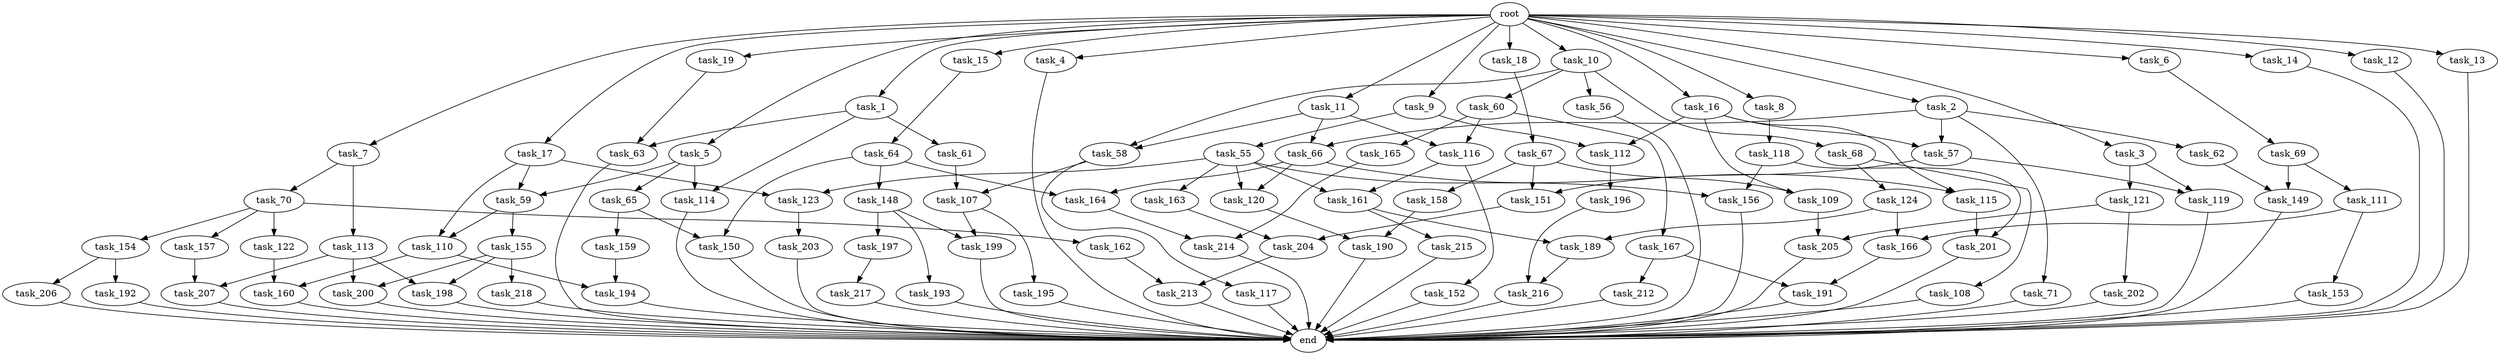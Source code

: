 digraph G {
  task_116 [size="1279900254208.000000"];
  task_163 [size="34359738368.000000"];
  task_15 [size="1024.000000"];
  task_55 [size="34359738368.000000"];
  task_212 [size="858993459200.000000"];
  task_207 [size="343597383680.000000"];
  task_153 [size="137438953472.000000"];
  task_191 [size="1717986918400.000000"];
  task_7 [size="1024.000000"];
  task_119 [size="498216206336.000000"];
  task_166 [size="214748364800.000000"];
  task_214 [size="936302870528.000000"];
  task_154 [size="309237645312.000000"];
  task_204 [size="996432412672.000000"];
  task_117 [size="34359738368.000000"];
  task_196 [size="77309411328.000000"];
  task_9 [size="1024.000000"];
  task_56 [size="214748364800.000000"];
  task_155 [size="858993459200.000000"];
  task_216 [size="773094113280.000000"];
  task_112 [size="249108103168.000000"];
  task_58 [size="635655159808.000000"];
  task_59 [size="893353197568.000000"];
  task_121 [size="77309411328.000000"];
  task_164 [size="773094113280.000000"];
  task_217 [size="214748364800.000000"];
  task_64 [size="214748364800.000000"];
  task_198 [size="730144440320.000000"];
  task_65 [size="858993459200.000000"];
  task_150 [size="936302870528.000000"];
  task_18 [size="1024.000000"];
  task_159 [size="858993459200.000000"];
  task_63 [size="893353197568.000000"];
  task_68 [size="214748364800.000000"];
  task_115 [size="910533066752.000000"];
  task_206 [size="137438953472.000000"];
  task_160 [size="936302870528.000000"];
  task_190 [size="996432412672.000000"];
  task_61 [size="34359738368.000000"];
  task_11 [size="1024.000000"];
  task_167 [size="858993459200.000000"];
  task_156 [size="111669149696.000000"];
  task_1 [size="1024.000000"];
  task_165 [size="858993459200.000000"];
  task_5 [size="1024.000000"];
  task_157 [size="309237645312.000000"];
  task_109 [size="249108103168.000000"];
  task_201 [size="386547056640.000000"];
  task_189 [size="154618822656.000000"];
  task_69 [size="549755813888.000000"];
  task_162 [size="309237645312.000000"];
  task_123 [size="68719476736.000000"];
  task_194 [size="1168231104512.000000"];
  task_62 [size="858993459200.000000"];
  task_66 [size="1279900254208.000000"];
  task_19 [size="1024.000000"];
  task_148 [size="77309411328.000000"];
  task_161 [size="171798691840.000000"];
  task_213 [size="618475290624.000000"];
  task_195 [size="77309411328.000000"];
  end [size="0.000000"];
  task_192 [size="137438953472.000000"];
  task_4 [size="1024.000000"];
  task_60 [size="214748364800.000000"];
  task_10 [size="1024.000000"];
  task_193 [size="549755813888.000000"];
  task_158 [size="34359738368.000000"];
  task_70 [size="214748364800.000000"];
  task_71 [size="858993459200.000000"];
  task_67 [size="77309411328.000000"];
  task_14 [size="1024.000000"];
  task_12 [size="1024.000000"];
  task_13 [size="1024.000000"];
  task_108 [size="549755813888.000000"];
  task_3 [size="1024.000000"];
  task_114 [size="893353197568.000000"];
  task_151 [size="455266533376.000000"];
  task_113 [size="214748364800.000000"];
  task_6 [size="1024.000000"];
  task_203 [size="858993459200.000000"];
  task_124 [size="549755813888.000000"];
  task_2 [size="1024.000000"];
  task_197 [size="549755813888.000000"];
  task_57 [size="1073741824000.000000"];
  task_107 [size="111669149696.000000"];
  task_149 [size="446676598784.000000"];
  task_17 [size="1024.000000"];
  task_202 [size="137438953472.000000"];
  task_120 [size="730144440320.000000"];
  task_200 [size="730144440320.000000"];
  root [size="0.000000"];
  task_205 [size="214748364800.000000"];
  task_118 [size="309237645312.000000"];
  task_8 [size="1024.000000"];
  task_16 [size="1024.000000"];
  task_199 [size="627065225216.000000"];
  task_152 [size="137438953472.000000"];
  task_218 [size="420906795008.000000"];
  task_215 [size="77309411328.000000"];
  task_110 [size="893353197568.000000"];
  task_122 [size="309237645312.000000"];
  task_111 [size="309237645312.000000"];

  task_116 -> task_161 [size="134217728.000000"];
  task_116 -> task_152 [size="134217728.000000"];
  task_163 -> task_204 [size="838860800.000000"];
  task_15 -> task_64 [size="209715200.000000"];
  task_55 -> task_120 [size="33554432.000000"];
  task_55 -> task_156 [size="33554432.000000"];
  task_55 -> task_123 [size="33554432.000000"];
  task_55 -> task_161 [size="33554432.000000"];
  task_55 -> task_163 [size="33554432.000000"];
  task_212 -> end [size="1.000000"];
  task_207 -> end [size="1.000000"];
  task_153 -> end [size="1.000000"];
  task_191 -> end [size="1.000000"];
  task_7 -> task_113 [size="209715200.000000"];
  task_7 -> task_70 [size="209715200.000000"];
  task_119 -> end [size="1.000000"];
  task_166 -> task_191 [size="838860800.000000"];
  task_214 -> end [size="1.000000"];
  task_154 -> task_206 [size="134217728.000000"];
  task_154 -> task_192 [size="134217728.000000"];
  task_204 -> task_213 [size="301989888.000000"];
  task_117 -> end [size="1.000000"];
  task_196 -> task_216 [size="679477248.000000"];
  task_9 -> task_112 [size="33554432.000000"];
  task_9 -> task_55 [size="33554432.000000"];
  task_56 -> end [size="1.000000"];
  task_155 -> task_200 [size="411041792.000000"];
  task_155 -> task_198 [size="411041792.000000"];
  task_155 -> task_218 [size="411041792.000000"];
  task_216 -> end [size="1.000000"];
  task_112 -> task_196 [size="75497472.000000"];
  task_58 -> task_117 [size="33554432.000000"];
  task_58 -> task_107 [size="33554432.000000"];
  task_59 -> task_110 [size="838860800.000000"];
  task_59 -> task_155 [size="838860800.000000"];
  task_121 -> task_202 [size="134217728.000000"];
  task_121 -> task_205 [size="134217728.000000"];
  task_164 -> task_214 [size="75497472.000000"];
  task_217 -> end [size="1.000000"];
  task_64 -> task_164 [size="75497472.000000"];
  task_64 -> task_150 [size="75497472.000000"];
  task_64 -> task_148 [size="75497472.000000"];
  task_198 -> end [size="1.000000"];
  task_65 -> task_150 [size="838860800.000000"];
  task_65 -> task_159 [size="838860800.000000"];
  task_150 -> end [size="1.000000"];
  task_18 -> task_67 [size="75497472.000000"];
  task_159 -> task_194 [size="301989888.000000"];
  task_63 -> end [size="1.000000"];
  task_68 -> task_108 [size="536870912.000000"];
  task_68 -> task_124 [size="536870912.000000"];
  task_115 -> task_201 [size="301989888.000000"];
  task_206 -> end [size="1.000000"];
  task_160 -> end [size="1.000000"];
  task_190 -> end [size="1.000000"];
  task_61 -> task_107 [size="75497472.000000"];
  task_11 -> task_58 [size="411041792.000000"];
  task_11 -> task_66 [size="411041792.000000"];
  task_11 -> task_116 [size="411041792.000000"];
  task_167 -> task_212 [size="838860800.000000"];
  task_167 -> task_191 [size="838860800.000000"];
  task_156 -> end [size="1.000000"];
  task_1 -> task_63 [size="33554432.000000"];
  task_1 -> task_114 [size="33554432.000000"];
  task_1 -> task_61 [size="33554432.000000"];
  task_165 -> task_214 [size="838860800.000000"];
  task_5 -> task_65 [size="838860800.000000"];
  task_5 -> task_114 [size="838860800.000000"];
  task_5 -> task_59 [size="838860800.000000"];
  task_157 -> task_207 [size="33554432.000000"];
  task_109 -> task_205 [size="75497472.000000"];
  task_201 -> end [size="1.000000"];
  task_189 -> task_216 [size="75497472.000000"];
  task_69 -> task_149 [size="301989888.000000"];
  task_69 -> task_111 [size="301989888.000000"];
  task_162 -> task_213 [size="301989888.000000"];
  task_123 -> task_203 [size="838860800.000000"];
  task_194 -> end [size="1.000000"];
  task_62 -> task_149 [size="134217728.000000"];
  task_66 -> task_120 [size="679477248.000000"];
  task_66 -> task_164 [size="679477248.000000"];
  task_66 -> task_115 [size="679477248.000000"];
  task_19 -> task_63 [size="838860800.000000"];
  task_148 -> task_193 [size="536870912.000000"];
  task_148 -> task_199 [size="536870912.000000"];
  task_148 -> task_197 [size="536870912.000000"];
  task_161 -> task_215 [size="75497472.000000"];
  task_161 -> task_189 [size="75497472.000000"];
  task_213 -> end [size="1.000000"];
  task_195 -> end [size="1.000000"];
  task_192 -> end [size="1.000000"];
  task_4 -> end [size="1.000000"];
  task_60 -> task_116 [size="838860800.000000"];
  task_60 -> task_167 [size="838860800.000000"];
  task_60 -> task_165 [size="838860800.000000"];
  task_10 -> task_56 [size="209715200.000000"];
  task_10 -> task_58 [size="209715200.000000"];
  task_10 -> task_60 [size="209715200.000000"];
  task_10 -> task_68 [size="209715200.000000"];
  task_193 -> end [size="1.000000"];
  task_158 -> task_190 [size="838860800.000000"];
  task_70 -> task_122 [size="301989888.000000"];
  task_70 -> task_162 [size="301989888.000000"];
  task_70 -> task_154 [size="301989888.000000"];
  task_70 -> task_157 [size="301989888.000000"];
  task_71 -> end [size="1.000000"];
  task_67 -> task_158 [size="33554432.000000"];
  task_67 -> task_109 [size="33554432.000000"];
  task_67 -> task_151 [size="33554432.000000"];
  task_14 -> end [size="1.000000"];
  task_12 -> end [size="1.000000"];
  task_13 -> end [size="1.000000"];
  task_108 -> end [size="1.000000"];
  task_3 -> task_119 [size="75497472.000000"];
  task_3 -> task_121 [size="75497472.000000"];
  task_114 -> end [size="1.000000"];
  task_151 -> task_204 [size="134217728.000000"];
  task_113 -> task_200 [size="301989888.000000"];
  task_113 -> task_207 [size="301989888.000000"];
  task_113 -> task_198 [size="301989888.000000"];
  task_6 -> task_69 [size="536870912.000000"];
  task_203 -> end [size="1.000000"];
  task_124 -> task_166 [size="75497472.000000"];
  task_124 -> task_189 [size="75497472.000000"];
  task_2 -> task_66 [size="838860800.000000"];
  task_2 -> task_62 [size="838860800.000000"];
  task_2 -> task_57 [size="838860800.000000"];
  task_2 -> task_71 [size="838860800.000000"];
  task_197 -> task_217 [size="209715200.000000"];
  task_57 -> task_119 [size="411041792.000000"];
  task_57 -> task_151 [size="411041792.000000"];
  task_107 -> task_199 [size="75497472.000000"];
  task_107 -> task_195 [size="75497472.000000"];
  task_149 -> end [size="1.000000"];
  task_17 -> task_110 [size="33554432.000000"];
  task_17 -> task_59 [size="33554432.000000"];
  task_17 -> task_123 [size="33554432.000000"];
  task_202 -> end [size="1.000000"];
  task_120 -> task_190 [size="134217728.000000"];
  task_200 -> end [size="1.000000"];
  root -> task_13 [size="1.000000"];
  root -> task_17 [size="1.000000"];
  root -> task_3 [size="1.000000"];
  root -> task_4 [size="1.000000"];
  root -> task_11 [size="1.000000"];
  root -> task_15 [size="1.000000"];
  root -> task_10 [size="1.000000"];
  root -> task_6 [size="1.000000"];
  root -> task_9 [size="1.000000"];
  root -> task_16 [size="1.000000"];
  root -> task_8 [size="1.000000"];
  root -> task_18 [size="1.000000"];
  root -> task_1 [size="1.000000"];
  root -> task_5 [size="1.000000"];
  root -> task_19 [size="1.000000"];
  root -> task_2 [size="1.000000"];
  root -> task_14 [size="1.000000"];
  root -> task_7 [size="1.000000"];
  root -> task_12 [size="1.000000"];
  task_205 -> end [size="1.000000"];
  task_118 -> task_156 [size="75497472.000000"];
  task_118 -> task_201 [size="75497472.000000"];
  task_8 -> task_118 [size="301989888.000000"];
  task_16 -> task_112 [size="209715200.000000"];
  task_16 -> task_109 [size="209715200.000000"];
  task_16 -> task_57 [size="209715200.000000"];
  task_16 -> task_115 [size="209715200.000000"];
  task_199 -> end [size="1.000000"];
  task_152 -> end [size="1.000000"];
  task_218 -> end [size="1.000000"];
  task_215 -> end [size="1.000000"];
  task_110 -> task_160 [size="838860800.000000"];
  task_110 -> task_194 [size="838860800.000000"];
  task_122 -> task_160 [size="75497472.000000"];
  task_111 -> task_153 [size="134217728.000000"];
  task_111 -> task_166 [size="134217728.000000"];
}
